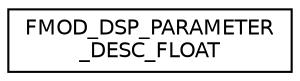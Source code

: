 digraph "Graphical Class Hierarchy"
{
  edge [fontname="Helvetica",fontsize="10",labelfontname="Helvetica",labelfontsize="10"];
  node [fontname="Helvetica",fontsize="10",shape=record];
  rankdir="LR";
  Node1 [label="FMOD_DSP_PARAMETER\l_DESC_FLOAT",height=0.2,width=0.4,color="black", fillcolor="white", style="filled",URL="$struct_f_m_o_d___d_s_p___p_a_r_a_m_e_t_e_r___d_e_s_c___f_l_o_a_t.html"];
}
